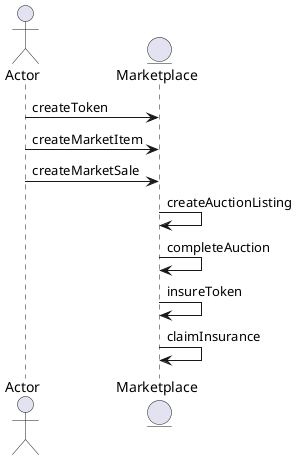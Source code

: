 @startuml

actor Actor 
entity Marketplace 

Actor -> Marketplace: createToken
Actor -> Marketplace: createMarketItem
Actor -> Marketplace: createMarketSale

Marketplace -> Marketplace: createAuctionListing
Marketplace -> Marketplace: completeAuction

Marketplace -> Marketplace: insureToken
Marketplace -> Marketplace: claimInsurance

@enduml 